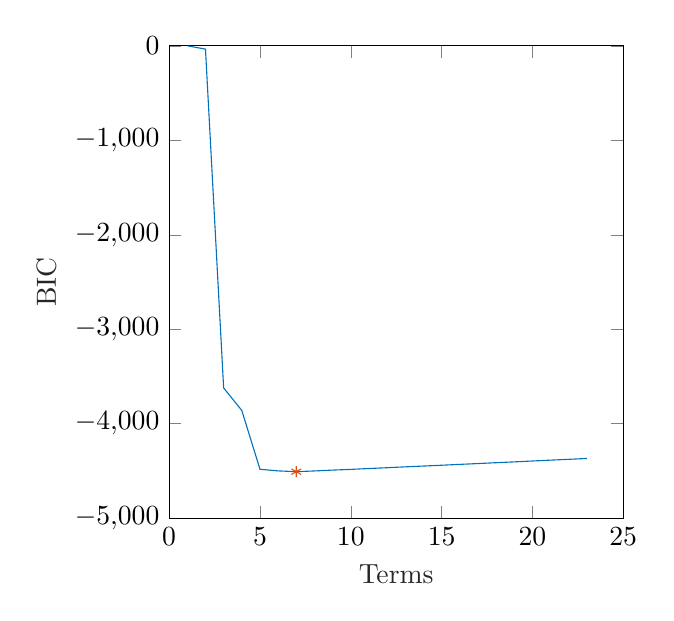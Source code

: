 % This file was created by matlab2tikz.
%
\definecolor{mycolor1}{rgb}{0.0,0.447,0.741}%
\definecolor{mycolor2}{rgb}{0.85,0.325,0.098}%
%
\begin{tikzpicture}

\begin{axis}[%
width=5.767cm,
height=6cm,
at={(0cm,0cm)},
scale only axis,
xmin=0,
xmax=25,
xlabel style={font=\color{white!15!black}},
xlabel={Terms},
ymin=-5000,
ymax=0,
ylabel style={font=\color{white!15!black}},
ylabel={BIC},
axis background/.style={fill=white}
]
\addplot [color=mycolor1, forget plot]
  table[row sep=crcr]{%
1	0\\
2	-35.015\\
3	-3620.253\\
4	-3859.357\\
5	-4481.451\\
6	-4498.729\\
7	-4507.113\\
8	-4499.344\\
9	-4490.288\\
10	-4482.941\\
11	-4473.782\\
12	-4465.077\\
13	-4455.918\\
14	-4447.546\\
15	-4438.915\\
16	-4429.756\\
17	-4421.147\\
18	-4412.104\\
19	-4403.321\\
20	-4394.162\\
21	-4385.003\\
22	-4376.255\\
23	-4367.252\\
};
\addplot [color=mycolor2, draw=none, mark=asterisk, mark options={solid, mycolor2}, forget plot]
  table[row sep=crcr]{%
7	-4507.113\\
};
\end{axis}
\end{tikzpicture}%
